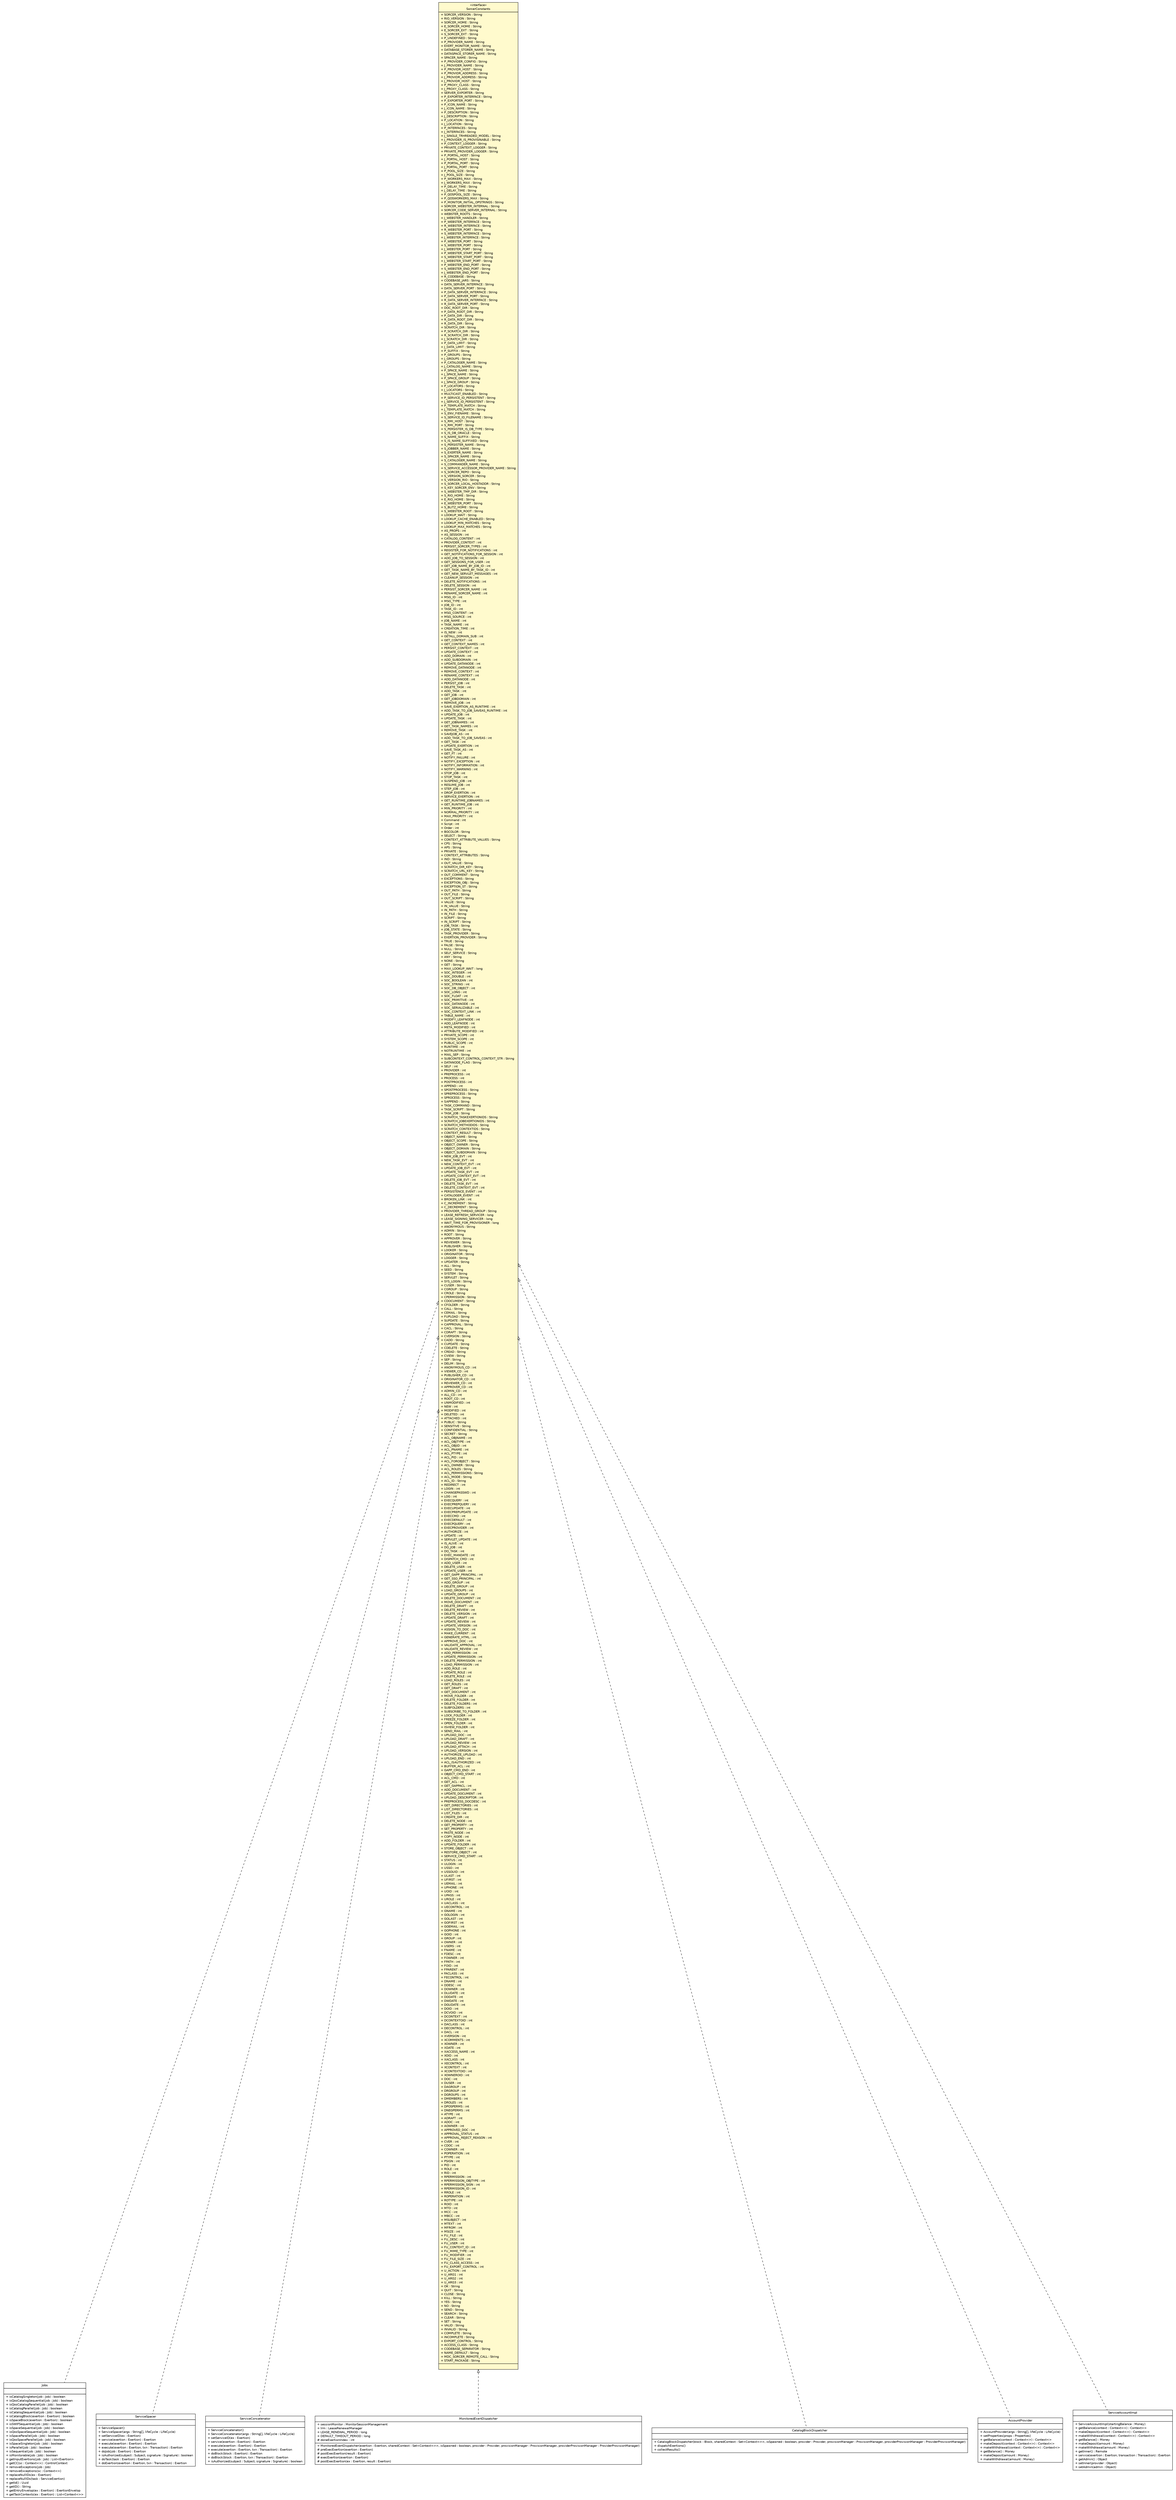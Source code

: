 #!/usr/local/bin/dot
#
# Class diagram 
# Generated by UMLGraph version R5_6 (http://www.umlgraph.org/)
#

digraph G {
	edge [fontname="Helvetica",fontsize=10,labelfontname="Helvetica",labelfontsize=10];
	node [fontname="Helvetica",fontsize=10,shape=plaintext];
	nodesep=0.25;
	ranksep=0.5;
	// sorcer.core.SorcerConstants
	c507927 [label=<<table title="sorcer.core.SorcerConstants" border="0" cellborder="1" cellspacing="0" cellpadding="2" port="p" bgcolor="lemonChiffon" href="./SorcerConstants.html">
		<tr><td><table border="0" cellspacing="0" cellpadding="1">
<tr><td align="center" balign="center"> &#171;interface&#187; </td></tr>
<tr><td align="center" balign="center"> SorcerConstants </td></tr>
		</table></td></tr>
		<tr><td><table border="0" cellspacing="0" cellpadding="1">
<tr><td align="left" balign="left"> + SORCER_VERSION : String </td></tr>
<tr><td align="left" balign="left"> + RIO_VERSION : String </td></tr>
<tr><td align="left" balign="left"> + SORCER_HOME : String </td></tr>
<tr><td align="left" balign="left"> + E_SORCER_HOME : String </td></tr>
<tr><td align="left" balign="left"> + E_SORCER_EXT : String </td></tr>
<tr><td align="left" balign="left"> + S_SORCER_EXT : String </td></tr>
<tr><td align="left" balign="left"> + P_UNDEFINED : String </td></tr>
<tr><td align="left" balign="left"> + P_PROVIDER_NAME : String </td></tr>
<tr><td align="left" balign="left"> + EXERT_MONITOR_NAME : String </td></tr>
<tr><td align="left" balign="left"> + DATABASE_STORER_NAME : String </td></tr>
<tr><td align="left" balign="left"> + DATASPACE_STORER_NAME : String </td></tr>
<tr><td align="left" balign="left"> + SPACER_NAME : String </td></tr>
<tr><td align="left" balign="left"> + P_PROVIDER_CONFIG : String </td></tr>
<tr><td align="left" balign="left"> + J_PROVIDER_NAME : String </td></tr>
<tr><td align="left" balign="left"> + P_PROVIDR_HOST : String </td></tr>
<tr><td align="left" balign="left"> + P_PROVIDR_ADDRESS : String </td></tr>
<tr><td align="left" balign="left"> + J_PROVIDR_ADDRESS : String </td></tr>
<tr><td align="left" balign="left"> + J_PROVIDR_HOST : String </td></tr>
<tr><td align="left" balign="left"> + P_PROXY_CLASS : String </td></tr>
<tr><td align="left" balign="left"> + J_PROXY_CLASS : String </td></tr>
<tr><td align="left" balign="left"> + SERVER_EXPORTER : String </td></tr>
<tr><td align="left" balign="left"> + P_EXPORTER_INTERFACE : String </td></tr>
<tr><td align="left" balign="left"> + P_EXPORTER_PORT : String </td></tr>
<tr><td align="left" balign="left"> + P_ICON_NAME : String </td></tr>
<tr><td align="left" balign="left"> + J_ICON_NAME : String </td></tr>
<tr><td align="left" balign="left"> + P_DESCRIPTION : String </td></tr>
<tr><td align="left" balign="left"> + J_DESCRIPTION : String </td></tr>
<tr><td align="left" balign="left"> + P_LOCATION : String </td></tr>
<tr><td align="left" balign="left"> + J_LOCATION : String </td></tr>
<tr><td align="left" balign="left"> + P_INTERFACES : String </td></tr>
<tr><td align="left" balign="left"> + J_INTERFACES : String </td></tr>
<tr><td align="left" balign="left"> + J_SINGLE_TRHREADED_MODEL : String </td></tr>
<tr><td align="left" balign="left"> + J_PROVIDER_IS_PROVISINABLE : String </td></tr>
<tr><td align="left" balign="left"> + P_CONTEXT_LOGGER : String </td></tr>
<tr><td align="left" balign="left"> + PRIVATE_CONTEXT_LOGGER : String </td></tr>
<tr><td align="left" balign="left"> + PRIVATE_PROVIDER_LOGGER : String </td></tr>
<tr><td align="left" balign="left"> + P_PORTAL_HOST : String </td></tr>
<tr><td align="left" balign="left"> + J_PORTAL_HOST : String </td></tr>
<tr><td align="left" balign="left"> + P_PORTAL_PORT : String </td></tr>
<tr><td align="left" balign="left"> + J_PORTAL_PORT : String </td></tr>
<tr><td align="left" balign="left"> + P_POOL_SIZE : String </td></tr>
<tr><td align="left" balign="left"> + J_POOL_SIZE : String </td></tr>
<tr><td align="left" balign="left"> + P_WORKERS_MAX : String </td></tr>
<tr><td align="left" balign="left"> + J_WORKERS_MAX : String </td></tr>
<tr><td align="left" balign="left"> + P_DELAY_TIME : String </td></tr>
<tr><td align="left" balign="left"> + J_DELAY_TIME : String </td></tr>
<tr><td align="left" balign="left"> + P_QOSPOOL_SIZE : String </td></tr>
<tr><td align="left" balign="left"> + P_QOSWORKERS_MAX : String </td></tr>
<tr><td align="left" balign="left"> + P_MONITOR_INITIAL_OPSTRINGS : String </td></tr>
<tr><td align="left" balign="left"> + SORCER_WEBSTER_INTERNAL : String </td></tr>
<tr><td align="left" balign="left"> + SORCER_CODE_SERVER_INTERNAL : String </td></tr>
<tr><td align="left" balign="left"> + WEBSTER_ROOTS : String </td></tr>
<tr><td align="left" balign="left"> + J_WEBSTER_HANDLER : String </td></tr>
<tr><td align="left" balign="left"> + P_WEBSTER_INTERFACE : String </td></tr>
<tr><td align="left" balign="left"> + R_WEBSTER_INTERFACE : String </td></tr>
<tr><td align="left" balign="left"> + R_WEBSTER_PORT : String </td></tr>
<tr><td align="left" balign="left"> + S_WEBSTER_INTERFACE : String </td></tr>
<tr><td align="left" balign="left"> + J_WEBSTER_INTERFACE : String </td></tr>
<tr><td align="left" balign="left"> + P_WEBSTER_PORT : String </td></tr>
<tr><td align="left" balign="left"> + S_WEBSTER_PORT : String </td></tr>
<tr><td align="left" balign="left"> + J_WEBSTER_PORT : String </td></tr>
<tr><td align="left" balign="left"> + P_WEBSTER_START_PORT : String </td></tr>
<tr><td align="left" balign="left"> + S_WEBSTER_START_PORT : String </td></tr>
<tr><td align="left" balign="left"> + J_WEBSTER_START_PORT : String </td></tr>
<tr><td align="left" balign="left"> + P_WEBSTER_END_PORT : String </td></tr>
<tr><td align="left" balign="left"> + S_WEBSTER_END_PORT : String </td></tr>
<tr><td align="left" balign="left"> + J_WEBSTER_END_PORT : String </td></tr>
<tr><td align="left" balign="left"> + R_CODEBASE : String </td></tr>
<tr><td align="left" balign="left"> + CODEBASE_JARS : String </td></tr>
<tr><td align="left" balign="left"> + DATA_SERVER_INTERFACE : String </td></tr>
<tr><td align="left" balign="left"> + DATA_SERVER_PORT : String </td></tr>
<tr><td align="left" balign="left"> + P_DATA_SERVER_INTERFACE : String </td></tr>
<tr><td align="left" balign="left"> + P_DATA_SERVER_PORT : String </td></tr>
<tr><td align="left" balign="left"> + R_DATA_SERVER_INTERFACE : String </td></tr>
<tr><td align="left" balign="left"> + R_DATA_SERVER_PORT : String </td></tr>
<tr><td align="left" balign="left"> + DOC_ROOT_DIR : String </td></tr>
<tr><td align="left" balign="left"> + P_DATA_ROOT_DIR : String </td></tr>
<tr><td align="left" balign="left"> + P_DATA_DIR : String </td></tr>
<tr><td align="left" balign="left"> + R_DATA_ROOT_DIR : String </td></tr>
<tr><td align="left" balign="left"> + R_DATA_DIR : String </td></tr>
<tr><td align="left" balign="left"> + SCRATCH_DIR : String </td></tr>
<tr><td align="left" balign="left"> + P_SCRATCH_DIR : String </td></tr>
<tr><td align="left" balign="left"> + R_SCRATCH_DIR : String </td></tr>
<tr><td align="left" balign="left"> + J_SCRATCH_DIR : String </td></tr>
<tr><td align="left" balign="left"> + P_DATA_LIMIT : String </td></tr>
<tr><td align="left" balign="left"> + J_DATA_LIMIT : String </td></tr>
<tr><td align="left" balign="left"> + P_SUFFIX : String </td></tr>
<tr><td align="left" balign="left"> + P_GROUPS : String </td></tr>
<tr><td align="left" balign="left"> + J_GROUPS : String </td></tr>
<tr><td align="left" balign="left"> + P_CATALOGER_NAME : String </td></tr>
<tr><td align="left" balign="left"> + J_CATALOG_NAME : String </td></tr>
<tr><td align="left" balign="left"> + P_SPACE_NAME : String </td></tr>
<tr><td align="left" balign="left"> + J_SPACE_NAME : String </td></tr>
<tr><td align="left" balign="left"> + P_SPACE_GROUP : String </td></tr>
<tr><td align="left" balign="left"> + J_SPACE_GROUP : String </td></tr>
<tr><td align="left" balign="left"> + P_LOCATORS : String </td></tr>
<tr><td align="left" balign="left"> + J_LOCATORS : String </td></tr>
<tr><td align="left" balign="left"> + MULTICAST_ENABLED : String </td></tr>
<tr><td align="left" balign="left"> + P_SERVICE_ID_PERSISTENT : String </td></tr>
<tr><td align="left" balign="left"> + J_SERVICE_ID_PERSISTENT : String </td></tr>
<tr><td align="left" balign="left"> + P_TEMPLATE_MATCH : String </td></tr>
<tr><td align="left" balign="left"> + J_TEMPLATE_MATCH : String </td></tr>
<tr><td align="left" balign="left"> + S_ENV_FIENAME : String </td></tr>
<tr><td align="left" balign="left"> + S_SERVICE_ID_FILENAME : String </td></tr>
<tr><td align="left" balign="left"> + S_RMI_HOST : String </td></tr>
<tr><td align="left" balign="left"> + S_RMI_PORT : String </td></tr>
<tr><td align="left" balign="left"> + S_PERSISTER_IS_DB_TYPE : String </td></tr>
<tr><td align="left" balign="left"> + S_IS_DB_ORACLE : String </td></tr>
<tr><td align="left" balign="left"> + S_NAME_SUFFIX : String </td></tr>
<tr><td align="left" balign="left"> + S_IS_NAME_SUFFIXED : String </td></tr>
<tr><td align="left" balign="left"> + S_PERSISTER_NAME : String </td></tr>
<tr><td align="left" balign="left"> + S_JOBBER_NAME : String </td></tr>
<tr><td align="left" balign="left"> + S_EXERTER_NAME : String </td></tr>
<tr><td align="left" balign="left"> + S_SPACER_NAME : String </td></tr>
<tr><td align="left" balign="left"> + S_CATALOGER_NAME : String </td></tr>
<tr><td align="left" balign="left"> + S_COMMANDER_NAME : String </td></tr>
<tr><td align="left" balign="left"> + S_SERVICE_ACCESSOR_PROVIDER_NAME : String </td></tr>
<tr><td align="left" balign="left"> + S_SORCER_REPO : String </td></tr>
<tr><td align="left" balign="left"> + S_VERSION_SORCER : String </td></tr>
<tr><td align="left" balign="left"> + S_VERSION_RIO : String </td></tr>
<tr><td align="left" balign="left"> + S_SORCER_LOCAL_HOSTADDR : String </td></tr>
<tr><td align="left" balign="left"> + S_KEY_SORCER_ENV : String </td></tr>
<tr><td align="left" balign="left"> + S_WEBSTER_TMP_DIR : String </td></tr>
<tr><td align="left" balign="left"> + S_RIO_HOME : String </td></tr>
<tr><td align="left" balign="left"> + E_RIO_HOME : String </td></tr>
<tr><td align="left" balign="left"> + E_WEBSTER_PORT : String </td></tr>
<tr><td align="left" balign="left"> + S_BLITZ_HOME : String </td></tr>
<tr><td align="left" balign="left"> + S_WEBSTER_ROOT : String </td></tr>
<tr><td align="left" balign="left"> + LOOKUP_WAIT : String </td></tr>
<tr><td align="left" balign="left"> + LOOKUP_CACHE_ENABLED : String </td></tr>
<tr><td align="left" balign="left"> + LOOKUP_MIN_MATCHES : String </td></tr>
<tr><td align="left" balign="left"> + LOOKUP_MAX_MATCHES : String </td></tr>
<tr><td align="left" balign="left"> + AS_PROPS : int </td></tr>
<tr><td align="left" balign="left"> + AS_SESSION : int </td></tr>
<tr><td align="left" balign="left"> + CATALOG_CONTENT : int </td></tr>
<tr><td align="left" balign="left"> + PROVIDER_CONTEXT : int </td></tr>
<tr><td align="left" balign="left"> + PERSIST_SORCER_TYPES : int </td></tr>
<tr><td align="left" balign="left"> + REGISTER_FOR_NOTIFICATIONS : int </td></tr>
<tr><td align="left" balign="left"> + GET_NOTIFICATIONS_FOR_SESSION : int </td></tr>
<tr><td align="left" balign="left"> + ADD_JOB_TO_SESSION : int </td></tr>
<tr><td align="left" balign="left"> + GET_SESSIONS_FOR_USER : int </td></tr>
<tr><td align="left" balign="left"> + GET_JOB_NAME_BY_JOB_ID : int </td></tr>
<tr><td align="left" balign="left"> + GET_TASK_NAME_BY_TASK_ID : int </td></tr>
<tr><td align="left" balign="left"> + GET_NEW_SERVLET_MESSAGES : int </td></tr>
<tr><td align="left" balign="left"> + CLEANUP_SESSION : int </td></tr>
<tr><td align="left" balign="left"> + DELETE_NOTIFICATIONS : int </td></tr>
<tr><td align="left" balign="left"> + DELETE_SESSION : int </td></tr>
<tr><td align="left" balign="left"> + PERSIST_SORCER_NAME : int </td></tr>
<tr><td align="left" balign="left"> + RENAME_SORCER_NAME : int </td></tr>
<tr><td align="left" balign="left"> + MSG_ID : int </td></tr>
<tr><td align="left" balign="left"> + MSG_TYPE : int </td></tr>
<tr><td align="left" balign="left"> + JOB_ID : int </td></tr>
<tr><td align="left" balign="left"> + TASK_ID : int </td></tr>
<tr><td align="left" balign="left"> + MSG_CONTENT : int </td></tr>
<tr><td align="left" balign="left"> + MSG_SOURCE : int </td></tr>
<tr><td align="left" balign="left"> + JOB_NAME : int </td></tr>
<tr><td align="left" balign="left"> + TASK_NAME : int </td></tr>
<tr><td align="left" balign="left"> + CREATION_TIME : int </td></tr>
<tr><td align="left" balign="left"> + IS_NEW : int </td></tr>
<tr><td align="left" balign="left"> + GETALL_DOMAIN_SUB : int </td></tr>
<tr><td align="left" balign="left"> + GET_CONTEXT : int </td></tr>
<tr><td align="left" balign="left"> + GET_CONTEXT_NAMES : int </td></tr>
<tr><td align="left" balign="left"> + PERSIST_CONTEXT : int </td></tr>
<tr><td align="left" balign="left"> + UPDATE_CONTEXT : int </td></tr>
<tr><td align="left" balign="left"> + ADD_DOMAIN : int </td></tr>
<tr><td align="left" balign="left"> + ADD_SUBDOMAIN : int </td></tr>
<tr><td align="left" balign="left"> + UPDATE_DATANODE : int </td></tr>
<tr><td align="left" balign="left"> + REMOVE_DATANODE : int </td></tr>
<tr><td align="left" balign="left"> + REMOVE_CONTEXT : int </td></tr>
<tr><td align="left" balign="left"> + RENAME_CONTEXT : int </td></tr>
<tr><td align="left" balign="left"> + ADD_DATANODE : int </td></tr>
<tr><td align="left" balign="left"> + PERSIST_JOB : int </td></tr>
<tr><td align="left" balign="left"> + DELETE_TASK : int </td></tr>
<tr><td align="left" balign="left"> + ADD_TASK : int </td></tr>
<tr><td align="left" balign="left"> + GET_JOB : int </td></tr>
<tr><td align="left" balign="left"> + GET_JOBDOMAIN : int </td></tr>
<tr><td align="left" balign="left"> + REMOVE_JOB : int </td></tr>
<tr><td align="left" balign="left"> + SAVE_EXERTION_AS_RUNTIME : int </td></tr>
<tr><td align="left" balign="left"> + ADD_TASK_TO_JOB_SAVEAS_RUNTIME : int </td></tr>
<tr><td align="left" balign="left"> + UPDATE_JOB : int </td></tr>
<tr><td align="left" balign="left"> + UPDATE_TASK : int </td></tr>
<tr><td align="left" balign="left"> + GET_JOBNAMES : int </td></tr>
<tr><td align="left" balign="left"> + GET_TASK_NAMES : int </td></tr>
<tr><td align="left" balign="left"> + REMOVE_TASK : int </td></tr>
<tr><td align="left" balign="left"> + SAVEJOB_AS : int </td></tr>
<tr><td align="left" balign="left"> + ADD_TASK_TO_JOB_SAVEAS : int </td></tr>
<tr><td align="left" balign="left"> + GET_TASK : int </td></tr>
<tr><td align="left" balign="left"> + UPDATE_EXERTION : int </td></tr>
<tr><td align="left" balign="left"> + SAVE_TASK_AS : int </td></tr>
<tr><td align="left" balign="left"> + GET_FT : int </td></tr>
<tr><td align="left" balign="left"> + NOTIFY_FAILURE : int </td></tr>
<tr><td align="left" balign="left"> + NOTIFY_EXCEPTION : int </td></tr>
<tr><td align="left" balign="left"> + NOTIFY_INFORMATION : int </td></tr>
<tr><td align="left" balign="left"> + NOTIFY_WARNING : int </td></tr>
<tr><td align="left" balign="left"> + STOP_JOB : int </td></tr>
<tr><td align="left" balign="left"> + STOP_TASK : int </td></tr>
<tr><td align="left" balign="left"> + SUSPEND_JOB : int </td></tr>
<tr><td align="left" balign="left"> + RESUME_JOB : int </td></tr>
<tr><td align="left" balign="left"> + STEP_JOB : int </td></tr>
<tr><td align="left" balign="left"> + DROP_EXERTION : int </td></tr>
<tr><td align="left" balign="left"> + SERVICE_EXERTION : int </td></tr>
<tr><td align="left" balign="left"> + GET_RUNTIME_JOBNAMES : int </td></tr>
<tr><td align="left" balign="left"> + GET_RUNTIME_JOB : int </td></tr>
<tr><td align="left" balign="left"> + MIN_PRIORITY : int </td></tr>
<tr><td align="left" balign="left"> + NORMAL_PRIORITY : int </td></tr>
<tr><td align="left" balign="left"> + MAX_PRIORITY : int </td></tr>
<tr><td align="left" balign="left"> + Command : int </td></tr>
<tr><td align="left" balign="left"> + Script : int </td></tr>
<tr><td align="left" balign="left"> + Order : int </td></tr>
<tr><td align="left" balign="left"> + BGCOLOR : String </td></tr>
<tr><td align="left" balign="left"> + SELECT : String </td></tr>
<tr><td align="left" balign="left"> + CONTEXT_ATTRIBUTE_VALUES : String </td></tr>
<tr><td align="left" balign="left"> + CPS : String </td></tr>
<tr><td align="left" balign="left"> + APS : String </td></tr>
<tr><td align="left" balign="left"> + PRIVATE : String </td></tr>
<tr><td align="left" balign="left"> + CONTEXT_ATTRIBUTES : String </td></tr>
<tr><td align="left" balign="left"> + IND : String </td></tr>
<tr><td align="left" balign="left"> + OUT_VALUE : String </td></tr>
<tr><td align="left" balign="left"> + SCRATCH_DIR_KEY : String </td></tr>
<tr><td align="left" balign="left"> + SCRATCH_URL_KEY : String </td></tr>
<tr><td align="left" balign="left"> + OUT_COMMENT : String </td></tr>
<tr><td align="left" balign="left"> + EXCEPTIONS : String </td></tr>
<tr><td align="left" balign="left"> + EXCEPTION_OBJ : String </td></tr>
<tr><td align="left" balign="left"> + EXCEPTION_ST : String </td></tr>
<tr><td align="left" balign="left"> + OUT_PATH : String </td></tr>
<tr><td align="left" balign="left"> + OUT_FILE : String </td></tr>
<tr><td align="left" balign="left"> + OUT_SCRIPT : String </td></tr>
<tr><td align="left" balign="left"> + VALUE : String </td></tr>
<tr><td align="left" balign="left"> + IN_VALUE : String </td></tr>
<tr><td align="left" balign="left"> + IN_PATH : String </td></tr>
<tr><td align="left" balign="left"> + IN_FILE : String </td></tr>
<tr><td align="left" balign="left"> + SCRIPT : String </td></tr>
<tr><td align="left" balign="left"> + IN_SCRIPT : String </td></tr>
<tr><td align="left" balign="left"> + JOB_TASK : String </td></tr>
<tr><td align="left" balign="left"> + JOB_STATE : String </td></tr>
<tr><td align="left" balign="left"> + TASK_PROVIDER : String </td></tr>
<tr><td align="left" balign="left"> + EXERTION_PROVIDER : String </td></tr>
<tr><td align="left" balign="left"> + TRUE : String </td></tr>
<tr><td align="left" balign="left"> + FALSE : String </td></tr>
<tr><td align="left" balign="left"> + NULL : String </td></tr>
<tr><td align="left" balign="left"> + SELF_SERVICE : String </td></tr>
<tr><td align="left" balign="left"> + ANY : String </td></tr>
<tr><td align="left" balign="left"> + NONE : String </td></tr>
<tr><td align="left" balign="left"> + GET : String </td></tr>
<tr><td align="left" balign="left"> + MAX_LOOKUP_WAIT : long </td></tr>
<tr><td align="left" balign="left"> + SOC_INTEGER : int </td></tr>
<tr><td align="left" balign="left"> + SOC_DOUBLE : int </td></tr>
<tr><td align="left" balign="left"> + SOC_BOOLEAN : int </td></tr>
<tr><td align="left" balign="left"> + SOC_STRING : int </td></tr>
<tr><td align="left" balign="left"> + SOC_DB_OBJECT : int </td></tr>
<tr><td align="left" balign="left"> + SOC_LONG : int </td></tr>
<tr><td align="left" balign="left"> + SOC_FLOAT : int </td></tr>
<tr><td align="left" balign="left"> + SOC_PRIMITIVE : int </td></tr>
<tr><td align="left" balign="left"> + SOC_DATANODE : int </td></tr>
<tr><td align="left" balign="left"> + SOC_SERIALIZABLE : int </td></tr>
<tr><td align="left" balign="left"> + SOC_CONTEXT_LINK : int </td></tr>
<tr><td align="left" balign="left"> + TABLE_NAME : int </td></tr>
<tr><td align="left" balign="left"> + MODIFY_LEAFNODE : int </td></tr>
<tr><td align="left" balign="left"> + ADD_LEAFNODE : int </td></tr>
<tr><td align="left" balign="left"> + META_MODIFIED : int </td></tr>
<tr><td align="left" balign="left"> + ATTRIBUTE_MODIFIED : int </td></tr>
<tr><td align="left" balign="left"> + PRIVATE_SCOPE : int </td></tr>
<tr><td align="left" balign="left"> + SYSTEM_SCOPE : int </td></tr>
<tr><td align="left" balign="left"> + PUBLIC_SCOPE : int </td></tr>
<tr><td align="left" balign="left"> + RUNTIME : int </td></tr>
<tr><td align="left" balign="left"> + NOTRUNTIME : int </td></tr>
<tr><td align="left" balign="left"> + MAIL_SEP : String </td></tr>
<tr><td align="left" balign="left"> + SUBCONTEXT_CONTROL_CONTEXT_STR : String </td></tr>
<tr><td align="left" balign="left"> + DATANODE_FLAG : String </td></tr>
<tr><td align="left" balign="left"> + SELF : int </td></tr>
<tr><td align="left" balign="left"> + PROVIDER : int </td></tr>
<tr><td align="left" balign="left"> + PREPROCESS : int </td></tr>
<tr><td align="left" balign="left"> + PROCESS : int </td></tr>
<tr><td align="left" balign="left"> + POSTPROCESS : int </td></tr>
<tr><td align="left" balign="left"> + APPEND : int </td></tr>
<tr><td align="left" balign="left"> + SPOSTPROCESS : String </td></tr>
<tr><td align="left" balign="left"> + SPREPROCESS : String </td></tr>
<tr><td align="left" balign="left"> + SPROCESS : String </td></tr>
<tr><td align="left" balign="left"> + SAPPEND : String </td></tr>
<tr><td align="left" balign="left"> + TASK_COMMAND : String </td></tr>
<tr><td align="left" balign="left"> + TASK_SCRIPT : String </td></tr>
<tr><td align="left" balign="left"> + TASK_JOB : String </td></tr>
<tr><td align="left" balign="left"> + SCRATCH_TASKEXERTIONIDS : String </td></tr>
<tr><td align="left" balign="left"> + SCRATCH_JOBEXERTIONIDS : String </td></tr>
<tr><td align="left" balign="left"> + SCRATCH_METHODIDS : String </td></tr>
<tr><td align="left" balign="left"> + SCRATCH_CONTEXTIDS : String </td></tr>
<tr><td align="left" balign="left"> + CONTEXT_RESULT : String </td></tr>
<tr><td align="left" balign="left"> + OBJECT_NAME : String </td></tr>
<tr><td align="left" balign="left"> + OBJECT_SCOPE : String </td></tr>
<tr><td align="left" balign="left"> + OBJECT_OWNER : String </td></tr>
<tr><td align="left" balign="left"> + OBJECT_DOMAIN : String </td></tr>
<tr><td align="left" balign="left"> + OBJECT_SUBDOMAIN : String </td></tr>
<tr><td align="left" balign="left"> + NEW_JOB_EVT : int </td></tr>
<tr><td align="left" balign="left"> + NEW_TASK_EVT : int </td></tr>
<tr><td align="left" balign="left"> + NEW_CONTEXT_EVT : int </td></tr>
<tr><td align="left" balign="left"> + UPDATE_JOB_EVT : int </td></tr>
<tr><td align="left" balign="left"> + UPDATE_TASK_EVT : int </td></tr>
<tr><td align="left" balign="left"> + UPDATE_CONTEXT_EVT : int </td></tr>
<tr><td align="left" balign="left"> + DELETE_JOB_EVT : int </td></tr>
<tr><td align="left" balign="left"> + DELETE_TASK_EVT : int </td></tr>
<tr><td align="left" balign="left"> + DELETE_CONTEXT_EVT : int </td></tr>
<tr><td align="left" balign="left"> + PERSISTENCE_EVENT : int </td></tr>
<tr><td align="left" balign="left"> + CATALOGER_EVENT : int </td></tr>
<tr><td align="left" balign="left"> + BROKEN_LINK : int </td></tr>
<tr><td align="left" balign="left"> + C_INCREMENT : String </td></tr>
<tr><td align="left" balign="left"> + C_DECREMENT : String </td></tr>
<tr><td align="left" balign="left"> + PROVIDER_THREAD_GROUP : String </td></tr>
<tr><td align="left" balign="left"> + LEASE_REFRESH_SERVICER : long </td></tr>
<tr><td align="left" balign="left"> + LEASE_SIGNING_SERVICER : long </td></tr>
<tr><td align="left" balign="left"> + WAIT_TIME_FOR_PROVISIONER : long </td></tr>
<tr><td align="left" balign="left"> + ANONYMOUS : String </td></tr>
<tr><td align="left" balign="left"> + ADMIN : String </td></tr>
<tr><td align="left" balign="left"> + ROOT : String </td></tr>
<tr><td align="left" balign="left"> + APPROVER : String </td></tr>
<tr><td align="left" balign="left"> + REVIEWER : String </td></tr>
<tr><td align="left" balign="left"> + PUBLISHER : String </td></tr>
<tr><td align="left" balign="left"> + LOOKER : String </td></tr>
<tr><td align="left" balign="left"> + ORIGINATOR : String </td></tr>
<tr><td align="left" balign="left"> + LOGGER : String </td></tr>
<tr><td align="left" balign="left"> + UPDATER : String </td></tr>
<tr><td align="left" balign="left"> + ALL : String </td></tr>
<tr><td align="left" balign="left"> + SEED : String </td></tr>
<tr><td align="left" balign="left"> + SYSTEM : String </td></tr>
<tr><td align="left" balign="left"> + SERVLET : String </td></tr>
<tr><td align="left" balign="left"> + SYS_LOGIN : String </td></tr>
<tr><td align="left" balign="left"> + CUSER : String </td></tr>
<tr><td align="left" balign="left"> + CGROUP : String </td></tr>
<tr><td align="left" balign="left"> + CROLE : String </td></tr>
<tr><td align="left" balign="left"> + CPERMISSION : String </td></tr>
<tr><td align="left" balign="left"> + CDOCUMENT : String </td></tr>
<tr><td align="left" balign="left"> + CFOLDER : String </td></tr>
<tr><td align="left" balign="left"> + CALL : String </td></tr>
<tr><td align="left" balign="left"> + CEMAIL : String </td></tr>
<tr><td align="left" balign="left"> + FUPLOAD : String </td></tr>
<tr><td align="left" balign="left"> + SUPDATE : String </td></tr>
<tr><td align="left" balign="left"> + CAPPROVAL : String </td></tr>
<tr><td align="left" balign="left"> + CACL : String </td></tr>
<tr><td align="left" balign="left"> + CDRAFT : String </td></tr>
<tr><td align="left" balign="left"> + CVERSION : String </td></tr>
<tr><td align="left" balign="left"> + CADD : String </td></tr>
<tr><td align="left" balign="left"> + CUPDATE : String </td></tr>
<tr><td align="left" balign="left"> + CDELETE : String </td></tr>
<tr><td align="left" balign="left"> + CREAD : String </td></tr>
<tr><td align="left" balign="left"> + CVIEW : String </td></tr>
<tr><td align="left" balign="left"> + SEP : String </td></tr>
<tr><td align="left" balign="left"> + DELIM : String </td></tr>
<tr><td align="left" balign="left"> + ANONYMOUS_CD : int </td></tr>
<tr><td align="left" balign="left"> + VIEWER_CD : int </td></tr>
<tr><td align="left" balign="left"> + PUBLISHER_CD : int </td></tr>
<tr><td align="left" balign="left"> + ORIGINATOR_CD : int </td></tr>
<tr><td align="left" balign="left"> + REVIEWER_CD : int </td></tr>
<tr><td align="left" balign="left"> + APPROVER_CD : int </td></tr>
<tr><td align="left" balign="left"> + ADMIN_CD : int </td></tr>
<tr><td align="left" balign="left"> + ALL_CD : int </td></tr>
<tr><td align="left" balign="left"> + ROOT_CD : int </td></tr>
<tr><td align="left" balign="left"> + UNMODIFIED : int </td></tr>
<tr><td align="left" balign="left"> + NEW : int </td></tr>
<tr><td align="left" balign="left"> + MODIFIED : int </td></tr>
<tr><td align="left" balign="left"> + DELETED : int </td></tr>
<tr><td align="left" balign="left"> + ATTACHED : int </td></tr>
<tr><td align="left" balign="left"> + PUBLIC : String </td></tr>
<tr><td align="left" balign="left"> + SENSITIVE : String </td></tr>
<tr><td align="left" balign="left"> + CONFIDENTIAL : String </td></tr>
<tr><td align="left" balign="left"> + SECRET : String </td></tr>
<tr><td align="left" balign="left"> + ACL_OBJNAME : int </td></tr>
<tr><td align="left" balign="left"> + ACL_OBJTYPE : int </td></tr>
<tr><td align="left" balign="left"> + ACL_OBJID : int </td></tr>
<tr><td align="left" balign="left"> + ACL_PNAME : int </td></tr>
<tr><td align="left" balign="left"> + ACL_PTYPE : int </td></tr>
<tr><td align="left" balign="left"> + ACL_PID : int </td></tr>
<tr><td align="left" balign="left"> + ACL_FOROBJECT : String </td></tr>
<tr><td align="left" balign="left"> + ACL_OWNER : String </td></tr>
<tr><td align="left" balign="left"> + ACL_ROLES : String </td></tr>
<tr><td align="left" balign="left"> + ACL_PERMISSIONS : String </td></tr>
<tr><td align="left" balign="left"> + ACL_MODE : String </td></tr>
<tr><td align="left" balign="left"> + ACL_ID : String </td></tr>
<tr><td align="left" balign="left"> + REDIRECT : int </td></tr>
<tr><td align="left" balign="left"> + LOGIN : int </td></tr>
<tr><td align="left" balign="left"> + CHANGEPASSWD : int </td></tr>
<tr><td align="left" balign="left"> + LOG : int </td></tr>
<tr><td align="left" balign="left"> + EXECQUERY : int </td></tr>
<tr><td align="left" balign="left"> + EXECPREPQUERY : int </td></tr>
<tr><td align="left" balign="left"> + EXECUPDATE : int </td></tr>
<tr><td align="left" balign="left"> + EXECPREPUPDATE : int </td></tr>
<tr><td align="left" balign="left"> + EXECCMD : int </td></tr>
<tr><td align="left" balign="left"> + EXECDEFAULT : int </td></tr>
<tr><td align="left" balign="left"> + EXECPQUERY : int </td></tr>
<tr><td align="left" balign="left"> + EXECPROVIDER : int </td></tr>
<tr><td align="left" balign="left"> + AUTHORIZE : int </td></tr>
<tr><td align="left" balign="left"> + UPDATE : int </td></tr>
<tr><td align="left" balign="left"> + SERVLET_UPDATE : int </td></tr>
<tr><td align="left" balign="left"> + IS_ALIVE : int </td></tr>
<tr><td align="left" balign="left"> + DO_JOB : int </td></tr>
<tr><td align="left" balign="left"> + DO_TASK : int </td></tr>
<tr><td align="left" balign="left"> + EXEC_MANDATE : int </td></tr>
<tr><td align="left" balign="left"> + DISPATCH_CMD : int </td></tr>
<tr><td align="left" balign="left"> + ADD_USER : int </td></tr>
<tr><td align="left" balign="left"> + DELETE_USER : int </td></tr>
<tr><td align="left" balign="left"> + UPDATE_USER : int </td></tr>
<tr><td align="left" balign="left"> + GET_GAPP_PRINCIPAL : int </td></tr>
<tr><td align="left" balign="left"> + GET_SSO_PRINCIPAL : int </td></tr>
<tr><td align="left" balign="left"> + ADD_GROUP : int </td></tr>
<tr><td align="left" balign="left"> + DELETE_GROUP : int </td></tr>
<tr><td align="left" balign="left"> + LOAD_GROUPS : int </td></tr>
<tr><td align="left" balign="left"> + UPDATE_GROUP : int </td></tr>
<tr><td align="left" balign="left"> + DELETE_DOCUMENT : int </td></tr>
<tr><td align="left" balign="left"> + MOVE_DOCUMENT : int </td></tr>
<tr><td align="left" balign="left"> + DELETE_DRAFT : int </td></tr>
<tr><td align="left" balign="left"> + DELETE_REVIEW : int </td></tr>
<tr><td align="left" balign="left"> + DELETE_VERSION : int </td></tr>
<tr><td align="left" balign="left"> + UPDATE_DRAFT : int </td></tr>
<tr><td align="left" balign="left"> + UPDATE_REVIEW : int </td></tr>
<tr><td align="left" balign="left"> + UPDATE_VERSION : int </td></tr>
<tr><td align="left" balign="left"> + ASSIGN_TO_DOC : int </td></tr>
<tr><td align="left" balign="left"> + MAKE_CURRENT : int </td></tr>
<tr><td align="left" balign="left"> + GENERATE_HTML : int </td></tr>
<tr><td align="left" balign="left"> + APPROVE_DOC : int </td></tr>
<tr><td align="left" balign="left"> + VALIDATE_APPROVAL : int </td></tr>
<tr><td align="left" balign="left"> + VALIDATE_REVIEW : int </td></tr>
<tr><td align="left" balign="left"> + ADD_PERMISSION : int </td></tr>
<tr><td align="left" balign="left"> + UPDATE_PERMISSION : int </td></tr>
<tr><td align="left" balign="left"> + DELETE_PERMISSION : int </td></tr>
<tr><td align="left" balign="left"> + LOAD_PERMISSION : int </td></tr>
<tr><td align="left" balign="left"> + ADD_ROLE : int </td></tr>
<tr><td align="left" balign="left"> + UPDATE_ROLE : int </td></tr>
<tr><td align="left" balign="left"> + DELETE_ROLE : int </td></tr>
<tr><td align="left" balign="left"> + LOAD_ROLES : int </td></tr>
<tr><td align="left" balign="left"> + GET_ROLES : int </td></tr>
<tr><td align="left" balign="left"> + GET_DRAFT : int </td></tr>
<tr><td align="left" balign="left"> + GET_DOCUMENT : int </td></tr>
<tr><td align="left" balign="left"> + MOVE_FOLDER : int </td></tr>
<tr><td align="left" balign="left"> + DELETE_FOLDER : int </td></tr>
<tr><td align="left" balign="left"> + DELETE_FOLDERS : int </td></tr>
<tr><td align="left" balign="left"> + SUBFOLDERS : int </td></tr>
<tr><td align="left" balign="left"> + SUBSCRIBE_TO_FOLDER : int </td></tr>
<tr><td align="left" balign="left"> + LOCK_FOLDER : int </td></tr>
<tr><td align="left" balign="left"> + FREEZE_FOLDER : int </td></tr>
<tr><td align="left" balign="left"> + OPEN_FOLDER : int </td></tr>
<tr><td align="left" balign="left"> + ISVIEW_FOLDER : int </td></tr>
<tr><td align="left" balign="left"> + SEND_MAIL : int </td></tr>
<tr><td align="left" balign="left"> + UPLOAD_DOC : int </td></tr>
<tr><td align="left" balign="left"> + UPLOAD_DRAFT : int </td></tr>
<tr><td align="left" balign="left"> + UPLOAD_REVIEW : int </td></tr>
<tr><td align="left" balign="left"> + UPLOAD_ATTACH : int </td></tr>
<tr><td align="left" balign="left"> + UPLOAD_VERSION : int </td></tr>
<tr><td align="left" balign="left"> + AUTHORIZE_UPLOAD : int </td></tr>
<tr><td align="left" balign="left"> + UPLOAD_END : int </td></tr>
<tr><td align="left" balign="left"> + ACL_ISAUTHORIZED : int </td></tr>
<tr><td align="left" balign="left"> + BUFFER_ACL : int </td></tr>
<tr><td align="left" balign="left"> + GAPP_CMD_END : int </td></tr>
<tr><td align="left" balign="left"> + OBJECT_CMD_START : int </td></tr>
<tr><td align="left" balign="left"> + ACL_CMD : int </td></tr>
<tr><td align="left" balign="left"> + GET_ACL : int </td></tr>
<tr><td align="left" balign="left"> + GET_GAPPACL : int </td></tr>
<tr><td align="left" balign="left"> + ADD_DOCUMENT : int </td></tr>
<tr><td align="left" balign="left"> + UPDATE_DOCUMENT : int </td></tr>
<tr><td align="left" balign="left"> + UPLOAD_DESCRIPTOR : int </td></tr>
<tr><td align="left" balign="left"> + PREPROCESS_DOCDESC : int </td></tr>
<tr><td align="left" balign="left"> + GET_DIRECTORIES : int </td></tr>
<tr><td align="left" balign="left"> + LIST_DIRECTORIES : int </td></tr>
<tr><td align="left" balign="left"> + LIST_FILES : int </td></tr>
<tr><td align="left" balign="left"> + CREATE_DIR : int </td></tr>
<tr><td align="left" balign="left"> + DELETE_NODE : int </td></tr>
<tr><td align="left" balign="left"> + GET_PROPERTY : int </td></tr>
<tr><td align="left" balign="left"> + SET_PROPERTY : int </td></tr>
<tr><td align="left" balign="left"> + PASTE_NODE : int </td></tr>
<tr><td align="left" balign="left"> + COPY_NODE : int </td></tr>
<tr><td align="left" balign="left"> + ADD_FOLDER : int </td></tr>
<tr><td align="left" balign="left"> + UPDATE_FOLDER : int </td></tr>
<tr><td align="left" balign="left"> + STORE_OBJECT : int </td></tr>
<tr><td align="left" balign="left"> + RESTORE_OBJECT : int </td></tr>
<tr><td align="left" balign="left"> + SERVICE_CMD_START : int </td></tr>
<tr><td align="left" balign="left"> + STATUS : int </td></tr>
<tr><td align="left" balign="left"> + ULOGIN : int </td></tr>
<tr><td align="left" balign="left"> + USSO : int </td></tr>
<tr><td align="left" balign="left"> + USSOUID : int </td></tr>
<tr><td align="left" balign="left"> + ULAST : int </td></tr>
<tr><td align="left" balign="left"> + UFIRST : int </td></tr>
<tr><td align="left" balign="left"> + UEMAIL : int </td></tr>
<tr><td align="left" balign="left"> + UPHONE : int </td></tr>
<tr><td align="left" balign="left"> + UOID : int </td></tr>
<tr><td align="left" balign="left"> + UPASS : int </td></tr>
<tr><td align="left" balign="left"> + UROLE : int </td></tr>
<tr><td align="left" balign="left"> + UACLASS : int </td></tr>
<tr><td align="left" balign="left"> + UECONTROL : int </td></tr>
<tr><td align="left" balign="left"> + GNAME : int </td></tr>
<tr><td align="left" balign="left"> + GOLOGIN : int </td></tr>
<tr><td align="left" balign="left"> + GOLAST : int </td></tr>
<tr><td align="left" balign="left"> + GOFIRST : int </td></tr>
<tr><td align="left" balign="left"> + GOEMAIL : int </td></tr>
<tr><td align="left" balign="left"> + GOPHONE : int </td></tr>
<tr><td align="left" balign="left"> + GOID : int </td></tr>
<tr><td align="left" balign="left"> + GROUP : int </td></tr>
<tr><td align="left" balign="left"> + OWNER : int </td></tr>
<tr><td align="left" balign="left"> + USERS : int </td></tr>
<tr><td align="left" balign="left"> + FNAME : int </td></tr>
<tr><td align="left" balign="left"> + FDESC : int </td></tr>
<tr><td align="left" balign="left"> + FOWNER : int </td></tr>
<tr><td align="left" balign="left"> + FPATH : int </td></tr>
<tr><td align="left" balign="left"> + FOID : int </td></tr>
<tr><td align="left" balign="left"> + FPARENT : int </td></tr>
<tr><td align="left" balign="left"> + FACLASS : int </td></tr>
<tr><td align="left" balign="left"> + FECONTROL : int </td></tr>
<tr><td align="left" balign="left"> + DNAME : int </td></tr>
<tr><td align="left" balign="left"> + DDESC : int </td></tr>
<tr><td align="left" balign="left"> + DOWNER : int </td></tr>
<tr><td align="left" balign="left"> + DLUDATE : int </td></tr>
<tr><td align="left" balign="left"> + DDDATE : int </td></tr>
<tr><td align="left" balign="left"> + DWDATE : int </td></tr>
<tr><td align="left" balign="left"> + DGUDATE : int </td></tr>
<tr><td align="left" balign="left"> + DOID : int </td></tr>
<tr><td align="left" balign="left"> + DCVOID : int </td></tr>
<tr><td align="left" balign="left"> + DCONTEXT : int </td></tr>
<tr><td align="left" balign="left"> + DCONTEXTOID : int </td></tr>
<tr><td align="left" balign="left"> + DACLASS : int </td></tr>
<tr><td align="left" balign="left"> + DECONTROL : int </td></tr>
<tr><td align="left" balign="left"> + DACL : int </td></tr>
<tr><td align="left" balign="left"> + XVERSION : int </td></tr>
<tr><td align="left" balign="left"> + XCOMMENTS : int </td></tr>
<tr><td align="left" balign="left"> + XOWNER : int </td></tr>
<tr><td align="left" balign="left"> + XDATE : int </td></tr>
<tr><td align="left" balign="left"> + XACCESS_NAME : int </td></tr>
<tr><td align="left" balign="left"> + XOID : int </td></tr>
<tr><td align="left" balign="left"> + XACLASS : int </td></tr>
<tr><td align="left" balign="left"> + XECONTROL : int </td></tr>
<tr><td align="left" balign="left"> + XCONTEXT : int </td></tr>
<tr><td align="left" balign="left"> + XCONTEXTOID : int </td></tr>
<tr><td align="left" balign="left"> + XOWNEROID : int </td></tr>
<tr><td align="left" balign="left"> + DOC : int </td></tr>
<tr><td align="left" balign="left"> + DUSER : int </td></tr>
<tr><td align="left" balign="left"> + DAGROUP : int </td></tr>
<tr><td align="left" balign="left"> + DRGROUP : int </td></tr>
<tr><td align="left" balign="left"> + DGROUPS : int </td></tr>
<tr><td align="left" balign="left"> + DMEMBERS : int </td></tr>
<tr><td align="left" balign="left"> + DROLES : int </td></tr>
<tr><td align="left" balign="left"> + DPOSPERMS : int </td></tr>
<tr><td align="left" balign="left"> + DNEGPERMS : int </td></tr>
<tr><td align="left" balign="left"> + ATYPE : int </td></tr>
<tr><td align="left" balign="left"> + ADRAFT : int </td></tr>
<tr><td align="left" balign="left"> + ADOC : int </td></tr>
<tr><td align="left" balign="left"> + AOWNER : int </td></tr>
<tr><td align="left" balign="left"> + APPROVED_DOC : int </td></tr>
<tr><td align="left" balign="left"> + APPROVAL_STATUS : int </td></tr>
<tr><td align="left" balign="left"> + APPROVAL_REJECT_REASON : int </td></tr>
<tr><td align="left" balign="left"> + CVER : int </td></tr>
<tr><td align="left" balign="left"> + CDOC : int </td></tr>
<tr><td align="left" balign="left"> + COWNER : int </td></tr>
<tr><td align="left" balign="left"> + POPERATION : int </td></tr>
<tr><td align="left" balign="left"> + PTYPE : int </td></tr>
<tr><td align="left" balign="left"> + PSIGN : int </td></tr>
<tr><td align="left" balign="left"> + PID : int </td></tr>
<tr><td align="left" balign="left"> + ROLE : int </td></tr>
<tr><td align="left" balign="left"> + RID : int </td></tr>
<tr><td align="left" balign="left"> + RPERMISSION : int </td></tr>
<tr><td align="left" balign="left"> + RPERMISSION_OBJTYPE : int </td></tr>
<tr><td align="left" balign="left"> + RPERMISSION_SIGN : int </td></tr>
<tr><td align="left" balign="left"> + RPERMISSION_ID : int </td></tr>
<tr><td align="left" balign="left"> + RROLE : int </td></tr>
<tr><td align="left" balign="left"> + ROPERATION : int </td></tr>
<tr><td align="left" balign="left"> + ROTYPE : int </td></tr>
<tr><td align="left" balign="left"> + ROID : int </td></tr>
<tr><td align="left" balign="left"> + MTO : int </td></tr>
<tr><td align="left" balign="left"> + MCC : int </td></tr>
<tr><td align="left" balign="left"> + MBCC : int </td></tr>
<tr><td align="left" balign="left"> + MSUBJECT : int </td></tr>
<tr><td align="left" balign="left"> + MTEXT : int </td></tr>
<tr><td align="left" balign="left"> + MFROM : int </td></tr>
<tr><td align="left" balign="left"> + MSIZE : int </td></tr>
<tr><td align="left" balign="left"> + FU_FILE : int </td></tr>
<tr><td align="left" balign="left"> + FU_DESC : int </td></tr>
<tr><td align="left" balign="left"> + FU_USER : int </td></tr>
<tr><td align="left" balign="left"> + FU_CONTEXT_ID : int </td></tr>
<tr><td align="left" balign="left"> + FU_MIME_TYPE : int </td></tr>
<tr><td align="left" balign="left"> + FU_MODIFIER : int </td></tr>
<tr><td align="left" balign="left"> + FU_FILE_SIZE : int </td></tr>
<tr><td align="left" balign="left"> + FU_CLASS_ACCESS : int </td></tr>
<tr><td align="left" balign="left"> + FU_EXPORT_CONTROL : int </td></tr>
<tr><td align="left" balign="left"> + U_ACTION : int </td></tr>
<tr><td align="left" balign="left"> + U_ARG1 : int </td></tr>
<tr><td align="left" balign="left"> + U_ARG2 : int </td></tr>
<tr><td align="left" balign="left"> + U_ARG3 : int </td></tr>
<tr><td align="left" balign="left"> + OK : String </td></tr>
<tr><td align="left" balign="left"> + QUIT : String </td></tr>
<tr><td align="left" balign="left"> + CLOSE : String </td></tr>
<tr><td align="left" balign="left"> + KILL : String </td></tr>
<tr><td align="left" balign="left"> + YES : String </td></tr>
<tr><td align="left" balign="left"> + NO : String </td></tr>
<tr><td align="left" balign="left"> + SEND : String </td></tr>
<tr><td align="left" balign="left"> + SEARCH : String </td></tr>
<tr><td align="left" balign="left"> + CLEAR : String </td></tr>
<tr><td align="left" balign="left"> + SET : String </td></tr>
<tr><td align="left" balign="left"> + VALID : String </td></tr>
<tr><td align="left" balign="left"> + INVALID : String </td></tr>
<tr><td align="left" balign="left"> + COMPLETE : String </td></tr>
<tr><td align="left" balign="left"> + INCOMPLETE : String </td></tr>
<tr><td align="left" balign="left"> + EXPORT_CONTROL : String </td></tr>
<tr><td align="left" balign="left"> + ACCESS_CLASS : String </td></tr>
<tr><td align="left" balign="left"> + CODEBASE_SEPARATOR : String </td></tr>
<tr><td align="left" balign="left"> + NAME_DEFAULT : String </td></tr>
<tr><td align="left" balign="left"> + MDC_SORCER_REMOTE_CALL : String </td></tr>
<tr><td align="left" balign="left"> + START_PACKAGE : String </td></tr>
		</table></td></tr>
		<tr><td><table border="0" cellspacing="0" cellpadding="1">
<tr><td align="left" balign="left">  </td></tr>
		</table></td></tr>
		</table>>, URL="./SorcerConstants.html", fontname="Helvetica", fontcolor="black", fontsize=10.0];
	// sorcer.core.exertion.Jobs
	c508326 [label=<<table title="sorcer.core.exertion.Jobs" border="0" cellborder="1" cellspacing="0" cellpadding="2" port="p" href="./exertion/Jobs.html">
		<tr><td><table border="0" cellspacing="0" cellpadding="1">
<tr><td align="center" balign="center"> Jobs </td></tr>
		</table></td></tr>
		<tr><td><table border="0" cellspacing="0" cellpadding="1">
<tr><td align="left" balign="left">  </td></tr>
		</table></td></tr>
		<tr><td><table border="0" cellspacing="0" cellpadding="1">
<tr><td align="left" balign="left"> + isCatalogSingleton(job : Job) : boolean </td></tr>
<tr><td align="left" balign="left"> + isQosCatalogSequential(job : Job) : boolean </td></tr>
<tr><td align="left" balign="left"> + isQosCatalogParallel(job : Job) : boolean </td></tr>
<tr><td align="left" balign="left"> + isCatalogParallel(job : Job) : boolean </td></tr>
<tr><td align="left" balign="left"> + isCatalogSequential(job : Job) : boolean </td></tr>
<tr><td align="left" balign="left"> + isCatalogBlock(exertion : Exertion) : boolean </td></tr>
<tr><td align="left" balign="left"> + isSpaceBlock(exertion : Exertion) : boolean </td></tr>
<tr><td align="left" balign="left"> + isSWIFSequential(job : Job) : boolean </td></tr>
<tr><td align="left" balign="left"> + isSpaceSequential(job : Job) : boolean </td></tr>
<tr><td align="left" balign="left"> + isQosSpaceSequential(job : Job) : boolean </td></tr>
<tr><td align="left" balign="left"> + isSpaceParallel(job : Job) : boolean </td></tr>
<tr><td align="left" balign="left"> + isQosSpaceParallel(job : Job) : boolean </td></tr>
<tr><td align="left" balign="left"> + isSpaceSingleton(job : Job) : boolean </td></tr>
<tr><td align="left" balign="left"> + isParallel(job : Job) : boolean </td></tr>
<tr><td align="left" balign="left"> + isSequential(job : Job) : boolean </td></tr>
<tr><td align="left" balign="left"> + isMonitorable(job : Job) : boolean </td></tr>
<tr><td align="left" balign="left"> + getInputExertions(job : Job) : List&lt;Exertion&gt; </td></tr>
<tr><td align="left" balign="left"> + getCC(sc : Context&lt;&gt;) : ControlContext </td></tr>
<tr><td align="left" balign="left"> + removeExceptions(job : Job) </td></tr>
<tr><td align="left" balign="left"> + removeExceptions(sc : Context&lt;&gt;) </td></tr>
<tr><td align="left" balign="left"> + replaceNullIDs(ex : Exertion) </td></tr>
<tr><td align="left" balign="left"> + replaceNullIDs(task : ServiceExertion) </td></tr>
<tr><td align="left" balign="left"> + getId() : Uuid </td></tr>
<tr><td align="left" balign="left"> + getID() : String </td></tr>
<tr><td align="left" balign="left"> + getEntryEnvelop(ex : Exertion) : ExertionEnvelop </td></tr>
<tr><td align="left" balign="left"> + getTaskContexts(ex : Exertion) : List&lt;Context&lt;&gt;&gt; </td></tr>
		</table></td></tr>
		</table>>, URL="./exertion/Jobs.html", fontname="Helvetica", fontcolor="black", fontsize=10.0];
	// sorcer.core.provider.jobber.ServiceSpacer
	c508332 [label=<<table title="sorcer.core.provider.jobber.ServiceSpacer" border="0" cellborder="1" cellspacing="0" cellpadding="2" port="p" href="./provider/jobber/ServiceSpacer.html">
		<tr><td><table border="0" cellspacing="0" cellpadding="1">
<tr><td align="center" balign="center"> ServiceSpacer </td></tr>
		</table></td></tr>
		<tr><td><table border="0" cellspacing="0" cellpadding="1">
<tr><td align="left" balign="left">  </td></tr>
		</table></td></tr>
		<tr><td><table border="0" cellspacing="0" cellpadding="1">
<tr><td align="left" balign="left"> + ServiceSpacer() </td></tr>
<tr><td align="left" balign="left"> + ServiceSpacer(args : String[], lifeCycle : LifeCycle) </td></tr>
<tr><td align="left" balign="left"> + setServiceID(ex : Exertion) </td></tr>
<tr><td align="left" balign="left"> + service(exertion : Exertion) : Exertion </td></tr>
<tr><td align="left" balign="left"> + execute(exertion : Exertion) : Exertion </td></tr>
<tr><td align="left" balign="left"> + execute(exertion : Exertion, txn : Transaction) : Exertion </td></tr>
<tr><td align="left" balign="left"> + doJob(job : Exertion) : Exertion </td></tr>
<tr><td align="left" balign="left"> + isAuthorized(subject : Subject, signature : Signature) : boolean </td></tr>
<tr><td align="left" balign="left"> + doTask(task : Exertion) : Exertion </td></tr>
<tr><td align="left" balign="left"> + doExertion(exertion : Exertion, txn : Transaction) : Exertion </td></tr>
		</table></td></tr>
		</table>>, URL="./provider/jobber/ServiceSpacer.html", fontname="Helvetica", fontcolor="black", fontsize=10.0];
	// sorcer.core.provider.jobber.ServiceConcatenator
	c508335 [label=<<table title="sorcer.core.provider.jobber.ServiceConcatenator" border="0" cellborder="1" cellspacing="0" cellpadding="2" port="p" href="./provider/jobber/ServiceConcatenator.html">
		<tr><td><table border="0" cellspacing="0" cellpadding="1">
<tr><td align="center" balign="center"> ServiceConcatenator </td></tr>
		</table></td></tr>
		<tr><td><table border="0" cellspacing="0" cellpadding="1">
<tr><td align="left" balign="left">  </td></tr>
		</table></td></tr>
		<tr><td><table border="0" cellspacing="0" cellpadding="1">
<tr><td align="left" balign="left"> + ServiceConcatenator() </td></tr>
<tr><td align="left" balign="left"> + ServiceConcatenator(args : String[], lifeCycle : LifeCycle) </td></tr>
<tr><td align="left" balign="left"> + setServiceID(ex : Exertion) </td></tr>
<tr><td align="left" balign="left"> + service(exertion : Exertion) : Exertion </td></tr>
<tr><td align="left" balign="left"> + execute(exertion : Exertion) : Exertion </td></tr>
<tr><td align="left" balign="left"> + execute(exertion : Exertion, txn : Transaction) : Exertion </td></tr>
<tr><td align="left" balign="left"> + doBlock(block : Exertion) : Exertion </td></tr>
<tr><td align="left" balign="left"> + doBlock(block : Exertion, txn : Transaction) : Exertion </td></tr>
<tr><td align="left" balign="left"> + isAuthorized(subject : Subject, signature : Signature) : boolean </td></tr>
		</table></td></tr>
		</table>>, URL="./provider/jobber/ServiceConcatenator.html", fontname="Helvetica", fontcolor="black", fontsize=10.0];
	// sorcer.core.dispatch.MonitoredExertDispatcher
	c508359 [label=<<table title="sorcer.core.dispatch.MonitoredExertDispatcher" border="0" cellborder="1" cellspacing="0" cellpadding="2" port="p" href="./dispatch/MonitoredExertDispatcher.html">
		<tr><td><table border="0" cellspacing="0" cellpadding="1">
<tr><td align="center" balign="center"><font face="Helvetica-Oblique"> MonitoredExertDispatcher </font></td></tr>
		</table></td></tr>
		<tr><td><table border="0" cellspacing="0" cellpadding="1">
<tr><td align="left" balign="left"> + sessionMonitor : MonitorSessionManagement </td></tr>
<tr><td align="left" balign="left"> + lrm : LeaseRenewalManager </td></tr>
<tr><td align="left" balign="left"> + LEASE_RENEWAL_PERIOD : long </td></tr>
<tr><td align="left" balign="left"> + DEFAULT_TIMEOUT_PERIOD : long </td></tr>
<tr><td align="left" balign="left"> # doneExertionIndex : int </td></tr>
		</table></td></tr>
		<tr><td><table border="0" cellspacing="0" cellpadding="1">
<tr><td align="left" balign="left"> + MonitoredExertDispatcher(exertion : Exertion, sharedContext : Set&lt;Context&lt;&gt;&gt;, isSpawned : boolean, provider : Provider, provisionManager : ProvisionManager, providerProvisionManager : ProviderProvisionManager) </td></tr>
<tr><td align="left" balign="left"> # preExecExertion(exertion : Exertion) </td></tr>
<tr><td align="left" balign="left"> # postExecExertion(result : Exertion) </td></tr>
<tr><td align="left" balign="left"> # execExertion(exertion : Exertion) </td></tr>
<tr><td align="left" balign="left"> # postExecExertion(ex : Exertion, result : Exertion) </td></tr>
		</table></td></tr>
		</table>>, URL="./dispatch/MonitoredExertDispatcher.html", fontname="Helvetica", fontcolor="black", fontsize=10.0];
	// sorcer.core.dispatch.CatalogBlockDispatcher
	c508360 [label=<<table title="sorcer.core.dispatch.CatalogBlockDispatcher" border="0" cellborder="1" cellspacing="0" cellpadding="2" port="p" href="./dispatch/CatalogBlockDispatcher.html">
		<tr><td><table border="0" cellspacing="0" cellpadding="1">
<tr><td align="center" balign="center"> CatalogBlockDispatcher </td></tr>
		</table></td></tr>
		<tr><td><table border="0" cellspacing="0" cellpadding="1">
<tr><td align="left" balign="left">  </td></tr>
		</table></td></tr>
		<tr><td><table border="0" cellspacing="0" cellpadding="1">
<tr><td align="left" balign="left"> + CatalogBlockDispatcher(block : Block, sharedContext : Set&lt;Context&lt;&gt;&gt;, isSpawned : boolean, provider : Provider, provisionManager : ProvisionManager, providerProvisionManager : ProviderProvisionManager) </td></tr>
<tr><td align="left" balign="left"> + dispatchExertions() </td></tr>
<tr><td align="left" balign="left"> + collectResults() </td></tr>
		</table></td></tr>
		</table>>, URL="./dispatch/CatalogBlockDispatcher.html", fontname="Helvetica", fontcolor="black", fontsize=10.0];
	// sorcer.account.provider.AccountProvider
	c508620 [label=<<table title="sorcer.account.provider.AccountProvider" border="0" cellborder="1" cellspacing="0" cellpadding="2" port="p" href="../account/provider/AccountProvider.html">
		<tr><td><table border="0" cellspacing="0" cellpadding="1">
<tr><td align="center" balign="center"> AccountProvider </td></tr>
		</table></td></tr>
		<tr><td><table border="0" cellspacing="0" cellpadding="1">
<tr><td align="left" balign="left">  </td></tr>
		</table></td></tr>
		<tr><td><table border="0" cellspacing="0" cellpadding="1">
<tr><td align="left" balign="left"> + AccountProvider(args : String[], lifeCycle : LifeCycle) </td></tr>
<tr><td align="left" balign="left"> + setProperties(props : Properties) </td></tr>
<tr><td align="left" balign="left"> + getBalance(context : Context&lt;&gt;) : Context&lt;&gt; </td></tr>
<tr><td align="left" balign="left"> + makeDeposit(context : Context&lt;&gt;) : Context&lt;&gt; </td></tr>
<tr><td align="left" balign="left"> + makeWithdrawal(context : Context&lt;&gt;) : Context&lt;&gt; </td></tr>
<tr><td align="left" balign="left"> + getBalance() : Money </td></tr>
<tr><td align="left" balign="left"> + makeDeposit(amount : Money) </td></tr>
<tr><td align="left" balign="left"> + makeWithdrawal(amount : Money) </td></tr>
		</table></td></tr>
		</table>>, URL="../account/provider/AccountProvider.html", fontname="Helvetica", fontcolor="black", fontsize=10.0];
	// sorcer.account.provider.ServiceAccountImpl
	c508622 [label=<<table title="sorcer.account.provider.ServiceAccountImpl" border="0" cellborder="1" cellspacing="0" cellpadding="2" port="p" href="../account/provider/ServiceAccountImpl.html">
		<tr><td><table border="0" cellspacing="0" cellpadding="1">
<tr><td align="center" balign="center"> ServiceAccountImpl </td></tr>
		</table></td></tr>
		<tr><td><table border="0" cellspacing="0" cellpadding="1">
<tr><td align="left" balign="left">  </td></tr>
		</table></td></tr>
		<tr><td><table border="0" cellspacing="0" cellpadding="1">
<tr><td align="left" balign="left"> + ServiceAccountImpl(startingBalance : Money) </td></tr>
<tr><td align="left" balign="left"> + getBalance(context : Context&lt;&gt;) : Context&lt;&gt; </td></tr>
<tr><td align="left" balign="left"> + makeDeposit(context : Context&lt;&gt;) : Context&lt;&gt; </td></tr>
<tr><td align="left" balign="left"> + makeWithdrawal(context : Context&lt;&gt;) : Context&lt;&gt; </td></tr>
<tr><td align="left" balign="left"> + getBalance() : Money </td></tr>
<tr><td align="left" balign="left"> + makeDeposit(amount : Money) </td></tr>
<tr><td align="left" balign="left"> + makeWithdrawal(amount : Money) </td></tr>
<tr><td align="left" balign="left"> + getInner() : Remote </td></tr>
<tr><td align="left" balign="left"> + service(exertion : Exertion, transaction : Transaction) : Exertion </td></tr>
<tr><td align="left" balign="left"> + getAdmin() : Object </td></tr>
<tr><td align="left" balign="left"> + setInner(provider : Object) </td></tr>
<tr><td align="left" balign="left"> + setAdmin(admin : Object) </td></tr>
		</table></td></tr>
		</table>>, URL="../account/provider/ServiceAccountImpl.html", fontname="Helvetica", fontcolor="black", fontsize=10.0];
	//sorcer.core.exertion.Jobs implements sorcer.core.SorcerConstants
	c507927:p -> c508326:p [dir=back,arrowtail=empty,style=dashed];
	//sorcer.core.provider.jobber.ServiceSpacer implements sorcer.core.SorcerConstants
	c507927:p -> c508332:p [dir=back,arrowtail=empty,style=dashed];
	//sorcer.core.provider.jobber.ServiceConcatenator implements sorcer.core.SorcerConstants
	c507927:p -> c508335:p [dir=back,arrowtail=empty,style=dashed];
	//sorcer.core.dispatch.MonitoredExertDispatcher implements sorcer.core.SorcerConstants
	c507927:p -> c508359:p [dir=back,arrowtail=empty,style=dashed];
	//sorcer.core.dispatch.CatalogBlockDispatcher implements sorcer.core.SorcerConstants
	c507927:p -> c508360:p [dir=back,arrowtail=empty,style=dashed];
	//sorcer.account.provider.AccountProvider implements sorcer.core.SorcerConstants
	c507927:p -> c508620:p [dir=back,arrowtail=empty,style=dashed];
	//sorcer.account.provider.ServiceAccountImpl implements sorcer.core.SorcerConstants
	c507927:p -> c508622:p [dir=back,arrowtail=empty,style=dashed];
}

